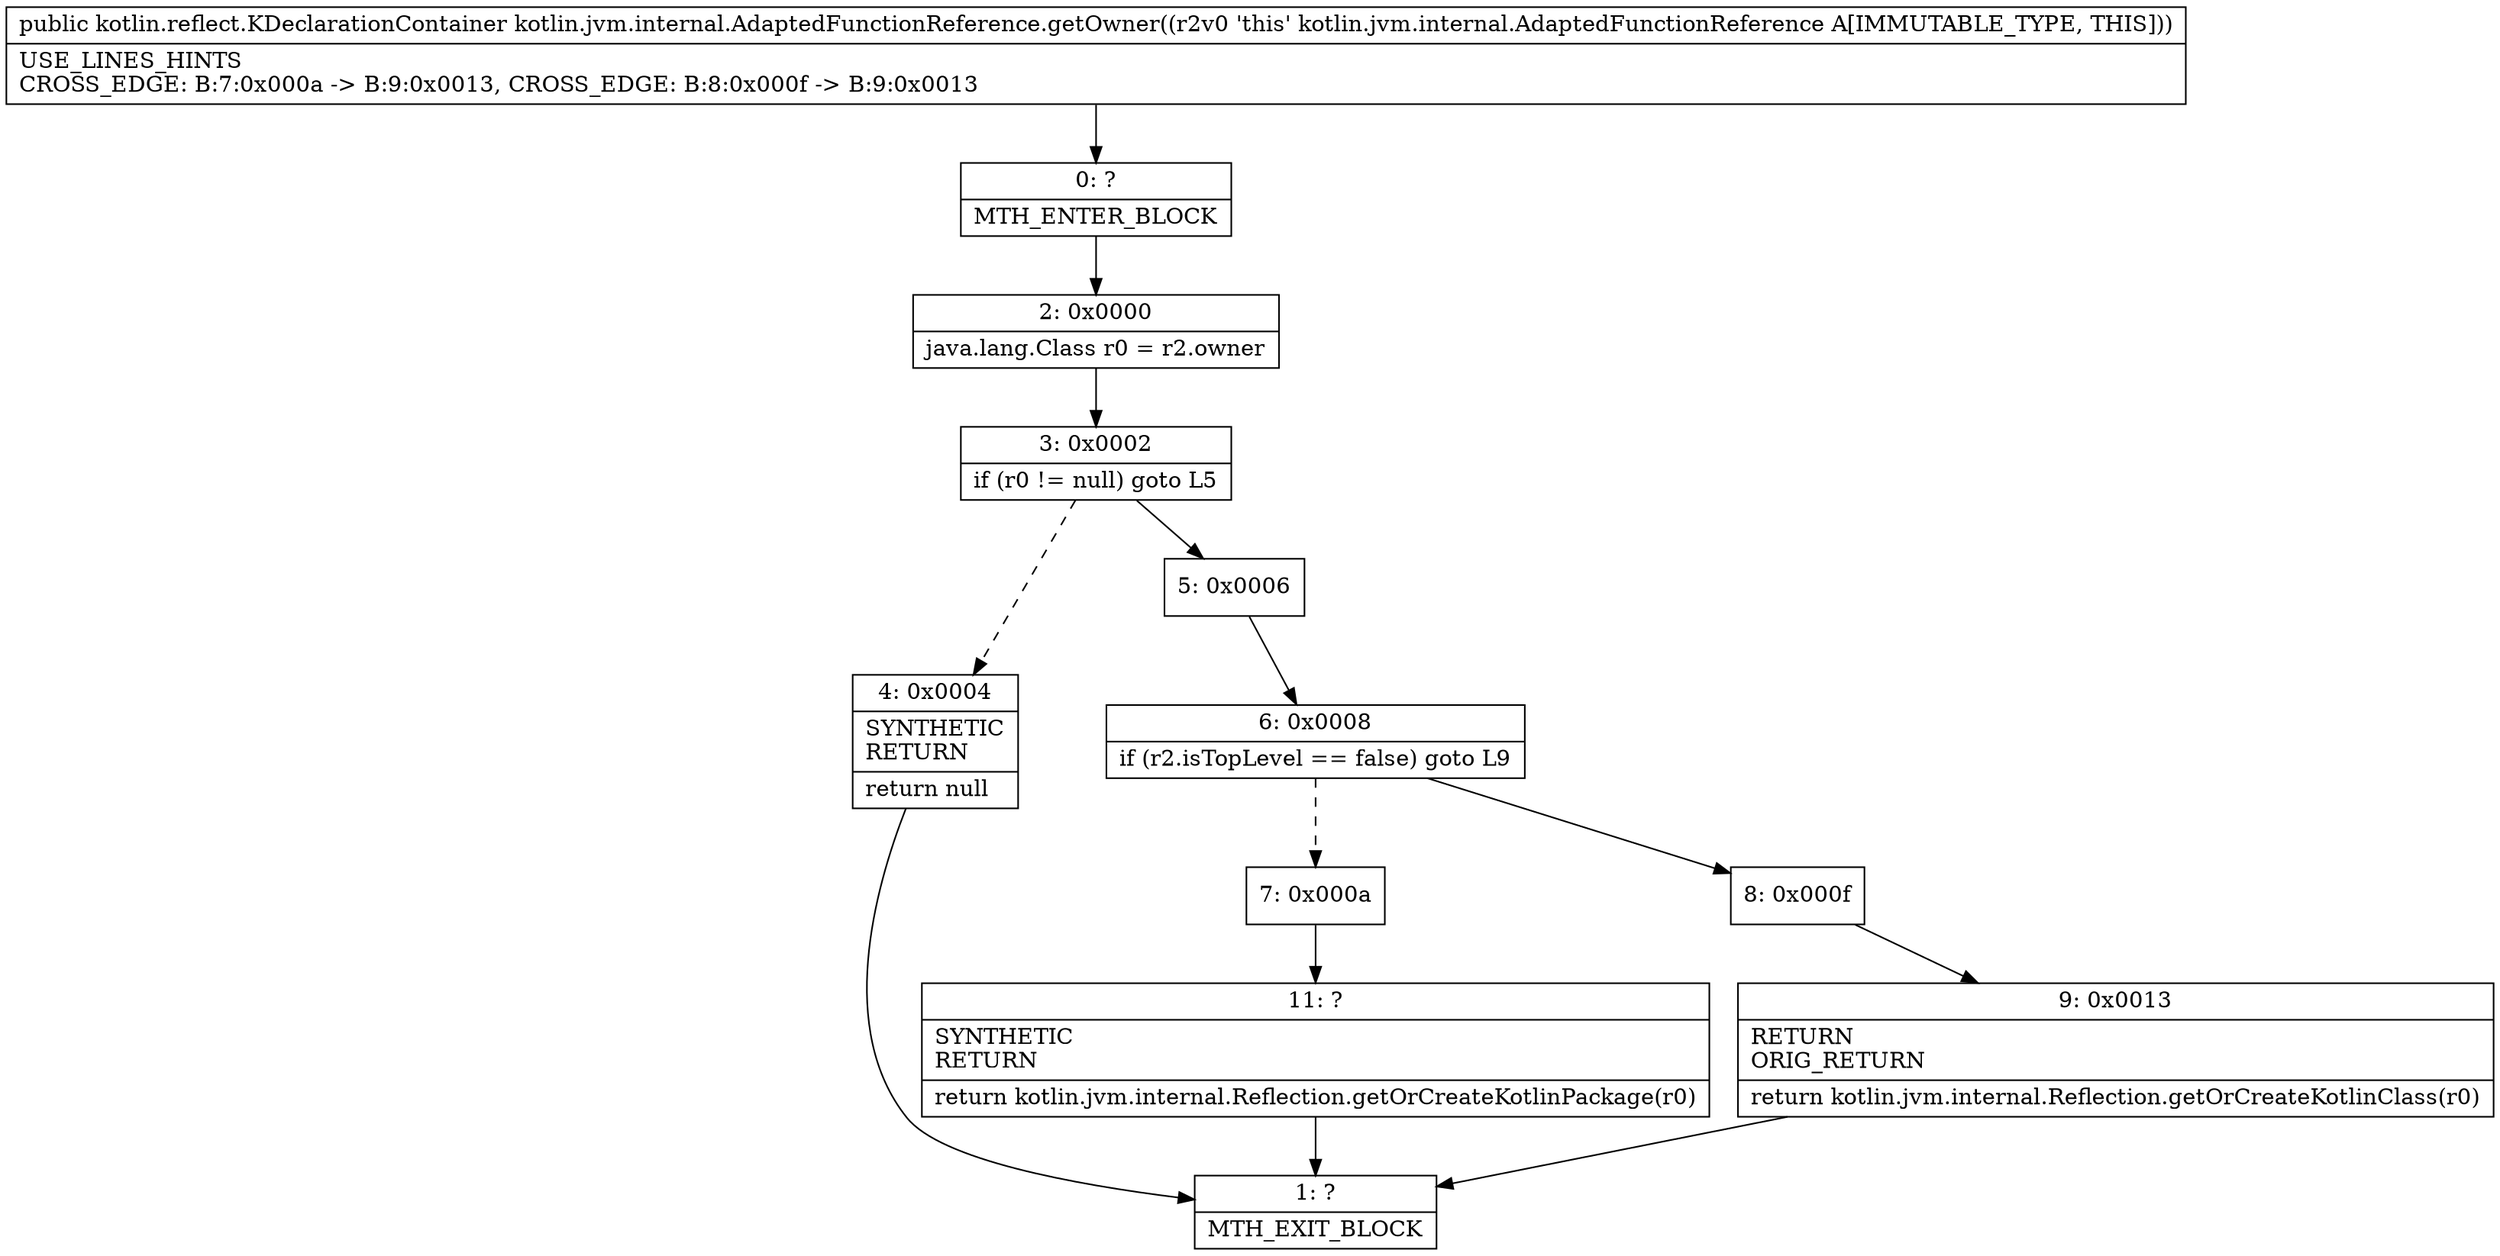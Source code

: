 digraph "CFG forkotlin.jvm.internal.AdaptedFunctionReference.getOwner()Lkotlin\/reflect\/KDeclarationContainer;" {
Node_0 [shape=record,label="{0\:\ ?|MTH_ENTER_BLOCK\l}"];
Node_2 [shape=record,label="{2\:\ 0x0000|java.lang.Class r0 = r2.owner\l}"];
Node_3 [shape=record,label="{3\:\ 0x0002|if (r0 != null) goto L5\l}"];
Node_4 [shape=record,label="{4\:\ 0x0004|SYNTHETIC\lRETURN\l|return null\l}"];
Node_1 [shape=record,label="{1\:\ ?|MTH_EXIT_BLOCK\l}"];
Node_5 [shape=record,label="{5\:\ 0x0006}"];
Node_6 [shape=record,label="{6\:\ 0x0008|if (r2.isTopLevel == false) goto L9\l}"];
Node_7 [shape=record,label="{7\:\ 0x000a}"];
Node_11 [shape=record,label="{11\:\ ?|SYNTHETIC\lRETURN\l|return kotlin.jvm.internal.Reflection.getOrCreateKotlinPackage(r0)\l}"];
Node_8 [shape=record,label="{8\:\ 0x000f}"];
Node_9 [shape=record,label="{9\:\ 0x0013|RETURN\lORIG_RETURN\l|return kotlin.jvm.internal.Reflection.getOrCreateKotlinClass(r0)\l}"];
MethodNode[shape=record,label="{public kotlin.reflect.KDeclarationContainer kotlin.jvm.internal.AdaptedFunctionReference.getOwner((r2v0 'this' kotlin.jvm.internal.AdaptedFunctionReference A[IMMUTABLE_TYPE, THIS]))  | USE_LINES_HINTS\lCROSS_EDGE: B:7:0x000a \-\> B:9:0x0013, CROSS_EDGE: B:8:0x000f \-\> B:9:0x0013\l}"];
MethodNode -> Node_0;Node_0 -> Node_2;
Node_2 -> Node_3;
Node_3 -> Node_4[style=dashed];
Node_3 -> Node_5;
Node_4 -> Node_1;
Node_5 -> Node_6;
Node_6 -> Node_7[style=dashed];
Node_6 -> Node_8;
Node_7 -> Node_11;
Node_11 -> Node_1;
Node_8 -> Node_9;
Node_9 -> Node_1;
}

